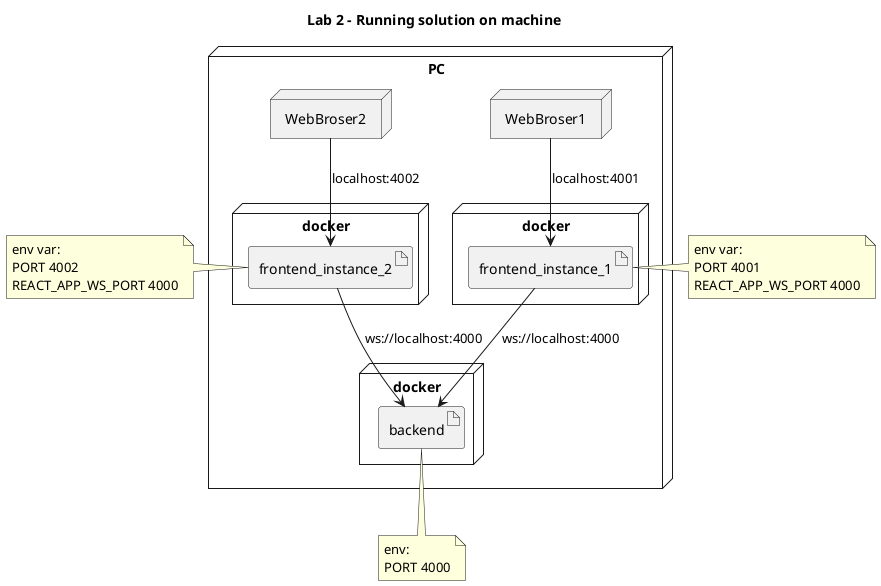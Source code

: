 @startuml
title "Lab 2 - Running solution on machine"
node PC {
    node docker as DockerContainerBackend{
        artifact backend
    }
    node docker as DockerContainerFrontEnd1{
        artifact frontend_instance_1
    }
    node docker as DockerContainerFrontEnd2{
        artifact frontend_instance_2
    }
    node WebBroser1{
    }
    node WebBroser2{
    }
}

WebBroser1 --> frontend_instance_1: localhost:4001
WebBroser2 --> frontend_instance_2: localhost:4002

frontend_instance_1 --> backend: ws://localhost:4000
frontend_instance_2 --> backend: ws://localhost:4000

note left of frontend_instance_2
env var:
PORT 4002
REACT_APP_WS_PORT 4000
endnote

note bottom of backend
env:
PORT 4000
endnote

note right of frontend_instance_1
env var:
PORT 4001
REACT_APP_WS_PORT 4000
endnote


@enduml